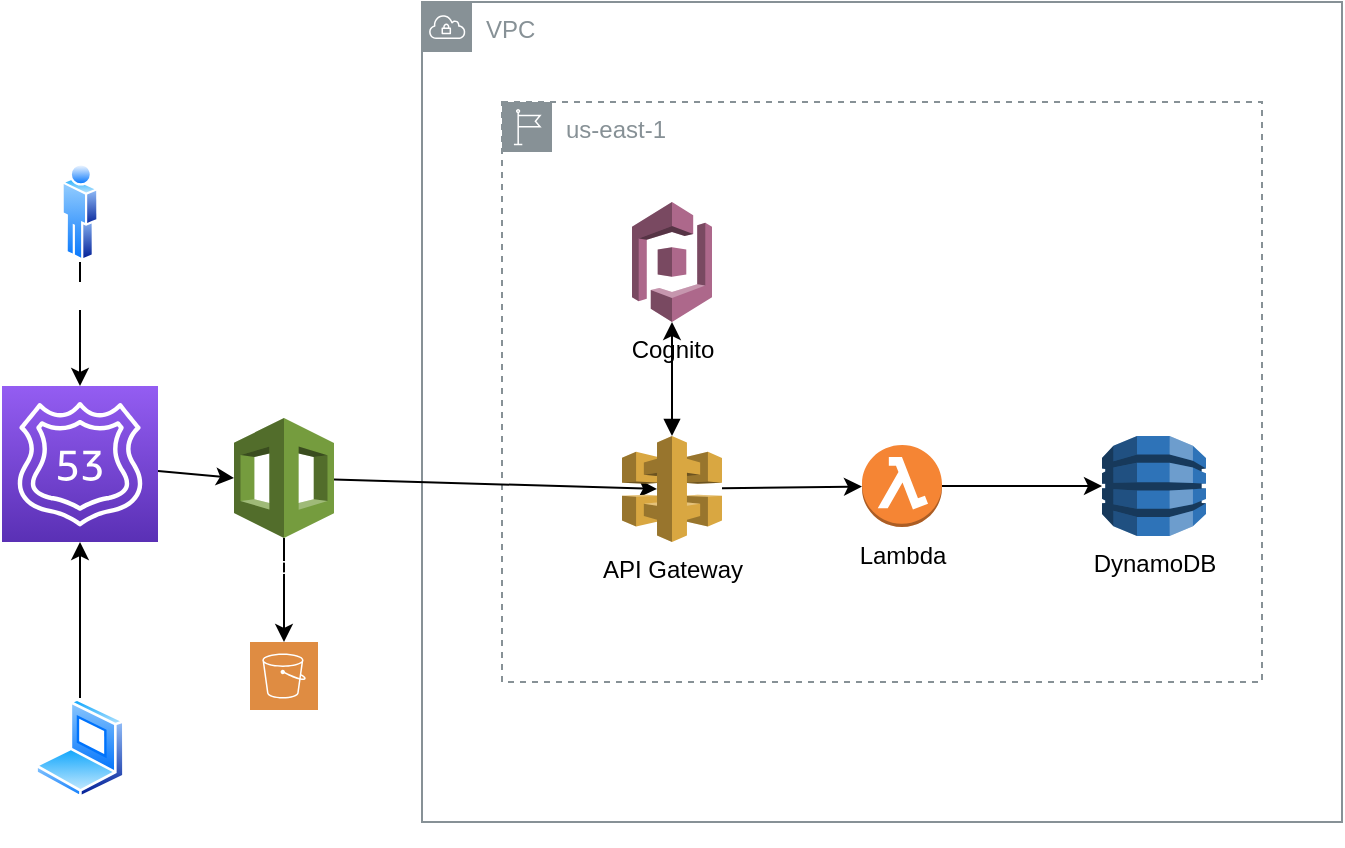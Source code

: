 <mxfile>
    <diagram id="ng4o1Q0GjPp3EpCTElgN" name="Page-1">
        <mxGraphModel dx="1803" dy="787" grid="1" gridSize="10" guides="1" tooltips="1" connect="1" arrows="1" fold="1" page="1" pageScale="1" pageWidth="850" pageHeight="1100" math="0" shadow="0">
            <root>
                <mxCell id="0"/>
                <mxCell id="1" parent="0"/>
                <mxCell id="56" value="VPC" style="sketch=0;outlineConnect=0;gradientColor=none;html=1;whiteSpace=wrap;fontSize=12;fontStyle=0;shape=mxgraph.aws4.group;grIcon=mxgraph.aws4.group_vpc;strokeColor=#879196;fillColor=none;verticalAlign=top;align=left;spacingLeft=30;fontColor=#879196;dashed=0;" vertex="1" parent="1">
                    <mxGeometry x="20" y="110" width="460" height="410" as="geometry"/>
                </mxCell>
                <mxCell id="6" value="us-east-1" style="sketch=0;outlineConnect=0;gradientColor=none;html=1;whiteSpace=wrap;fontSize=12;fontStyle=0;shape=mxgraph.aws4.group;grIcon=mxgraph.aws4.group_region;strokeColor=#879196;fillColor=none;verticalAlign=top;align=left;spacingLeft=30;fontColor=#879196;dashed=1;" parent="1" vertex="1">
                    <mxGeometry x="60" y="160" width="380" height="290" as="geometry"/>
                </mxCell>
                <mxCell id="31" style="edgeStyle=none;html=1;fontColor=#FFFFFF;entryX=0.35;entryY=0.5;entryDx=0;entryDy=0;entryPerimeter=0;" parent="1" source="25" target="49" edge="1">
                    <mxGeometry relative="1" as="geometry">
                        <mxPoint x="80" y="353.059" as="targetPoint"/>
                    </mxGeometry>
                </mxCell>
                <mxCell id="32" style="edgeStyle=none;html=1;fontColor=#FFFFFF;" parent="1" source="25" target="24" edge="1">
                    <mxGeometry relative="1" as="geometry"/>
                </mxCell>
                <mxCell id="39" style="edgeStyle=none;html=1;entryX=0.5;entryY=0;entryDx=0;entryDy=0;entryPerimeter=0;fontColor=#FFFFFF;" parent="1" source="33" target="35" edge="1">
                    <mxGeometry relative="1" as="geometry"/>
                </mxCell>
                <mxCell id="36" style="edgeStyle=none;html=1;entryX=0.5;entryY=1;entryDx=0;entryDy=0;entryPerimeter=0;fontColor=#FFFFFF;" parent="1" source="34" target="35" edge="1">
                    <mxGeometry relative="1" as="geometry"/>
                </mxCell>
                <mxCell id="40" style="edgeStyle=none;html=1;entryX=0;entryY=0.5;entryDx=0;entryDy=0;entryPerimeter=0;fontColor=#FFFFFF;" parent="1" source="35" target="25" edge="1">
                    <mxGeometry relative="1" as="geometry"/>
                </mxCell>
                <mxCell id="53" style="edgeStyle=none;html=1;" edge="1" parent="1" source="49" target="52">
                    <mxGeometry relative="1" as="geometry"/>
                </mxCell>
                <mxCell id="55" style="edgeStyle=none;html=1;startArrow=block;startFill=1;" edge="1" parent="1" source="49" target="50">
                    <mxGeometry relative="1" as="geometry"/>
                </mxCell>
                <mxCell id="49" value="API Gateway" style="outlineConnect=0;dashed=0;verticalLabelPosition=bottom;verticalAlign=top;align=center;html=1;shape=mxgraph.aws3.api_gateway;fillColor=#D9A741;gradientColor=none;" vertex="1" parent="1">
                    <mxGeometry x="120" y="327" width="50" height="53" as="geometry"/>
                </mxCell>
                <mxCell id="50" value="Cognito" style="outlineConnect=0;dashed=0;verticalLabelPosition=bottom;verticalAlign=top;align=center;html=1;shape=mxgraph.aws3.cognito;fillColor=#AD688B;gradientColor=none;" vertex="1" parent="1">
                    <mxGeometry x="125" y="210" width="40" height="60" as="geometry"/>
                </mxCell>
                <mxCell id="51" value="DynamoDB" style="outlineConnect=0;dashed=0;verticalLabelPosition=bottom;verticalAlign=top;align=center;html=1;shape=mxgraph.aws3.dynamo_db;fillColor=#2E73B8;gradientColor=none;" vertex="1" parent="1">
                    <mxGeometry x="360" y="327" width="52" height="50" as="geometry"/>
                </mxCell>
                <mxCell id="54" style="edgeStyle=none;html=1;" edge="1" parent="1" source="52" target="51">
                    <mxGeometry relative="1" as="geometry"/>
                </mxCell>
                <mxCell id="52" value="Lambda" style="outlineConnect=0;dashed=0;verticalLabelPosition=bottom;verticalAlign=top;align=center;html=1;shape=mxgraph.aws3.lambda_function;fillColor=#F58534;gradientColor=none;" vertex="1" parent="1">
                    <mxGeometry x="240" y="331.5" width="40" height="41" as="geometry"/>
                </mxCell>
                <mxCell id="41" value="compute" parent="0"/>
                <mxCell id="25" value="CloudFormation" style="outlineConnect=0;dashed=0;verticalLabelPosition=bottom;verticalAlign=top;align=center;html=1;shape=mxgraph.aws3.cloudformation;fillColor=#759C3E;gradientColor=none;fontColor=#FFFFFF;" parent="41" vertex="1">
                    <mxGeometry x="-74" y="318" width="50" height="60" as="geometry"/>
                </mxCell>
                <mxCell id="24" value="S3" style="sketch=0;pointerEvents=1;shadow=0;dashed=0;html=1;strokeColor=none;fillColor=#DF8C42;labelPosition=center;verticalLabelPosition=bottom;verticalAlign=top;align=center;outlineConnect=0;shape=mxgraph.veeam2.aws_s3;fontColor=#FFFFFF;" parent="41" vertex="1">
                    <mxGeometry x="-66" y="430" width="34" height="34" as="geometry"/>
                </mxCell>
                <mxCell id="35" value="" style="sketch=0;points=[[0,0,0],[0.25,0,0],[0.5,0,0],[0.75,0,0],[1,0,0],[0,1,0],[0.25,1,0],[0.5,1,0],[0.75,1,0],[1,1,0],[0,0.25,0],[0,0.5,0],[0,0.75,0],[1,0.25,0],[1,0.5,0],[1,0.75,0]];outlineConnect=0;fontColor=#232F3E;gradientColor=#945DF2;gradientDirection=north;fillColor=#5A30B5;strokeColor=#ffffff;dashed=0;verticalLabelPosition=bottom;verticalAlign=top;align=center;html=1;fontSize=12;fontStyle=0;aspect=fixed;shape=mxgraph.aws4.resourceIcon;resIcon=mxgraph.aws4.route_53;" parent="41" vertex="1">
                    <mxGeometry x="-190" y="302" width="78" height="78" as="geometry"/>
                </mxCell>
                <mxCell id="34" value="CLIENT" style="aspect=fixed;perimeter=ellipsePerimeter;html=1;align=center;shadow=0;dashed=0;spacingTop=3;image;image=img/lib/active_directory/laptop_client.svg;fontColor=#FFFFFF;" parent="41" vertex="1">
                    <mxGeometry x="-173.5" y="458" width="45" height="50" as="geometry"/>
                </mxCell>
                <mxCell id="33" value="USER" style="aspect=fixed;perimeter=ellipsePerimeter;html=1;align=center;shadow=0;dashed=0;spacingTop=3;image;image=img/lib/active_directory/user.svg;fontColor=#FFFFFF;" parent="41" vertex="1">
                    <mxGeometry x="-160.25" y="190" width="18.5" height="50" as="geometry"/>
                </mxCell>
            </root>
        </mxGraphModel>
    </diagram>
</mxfile>